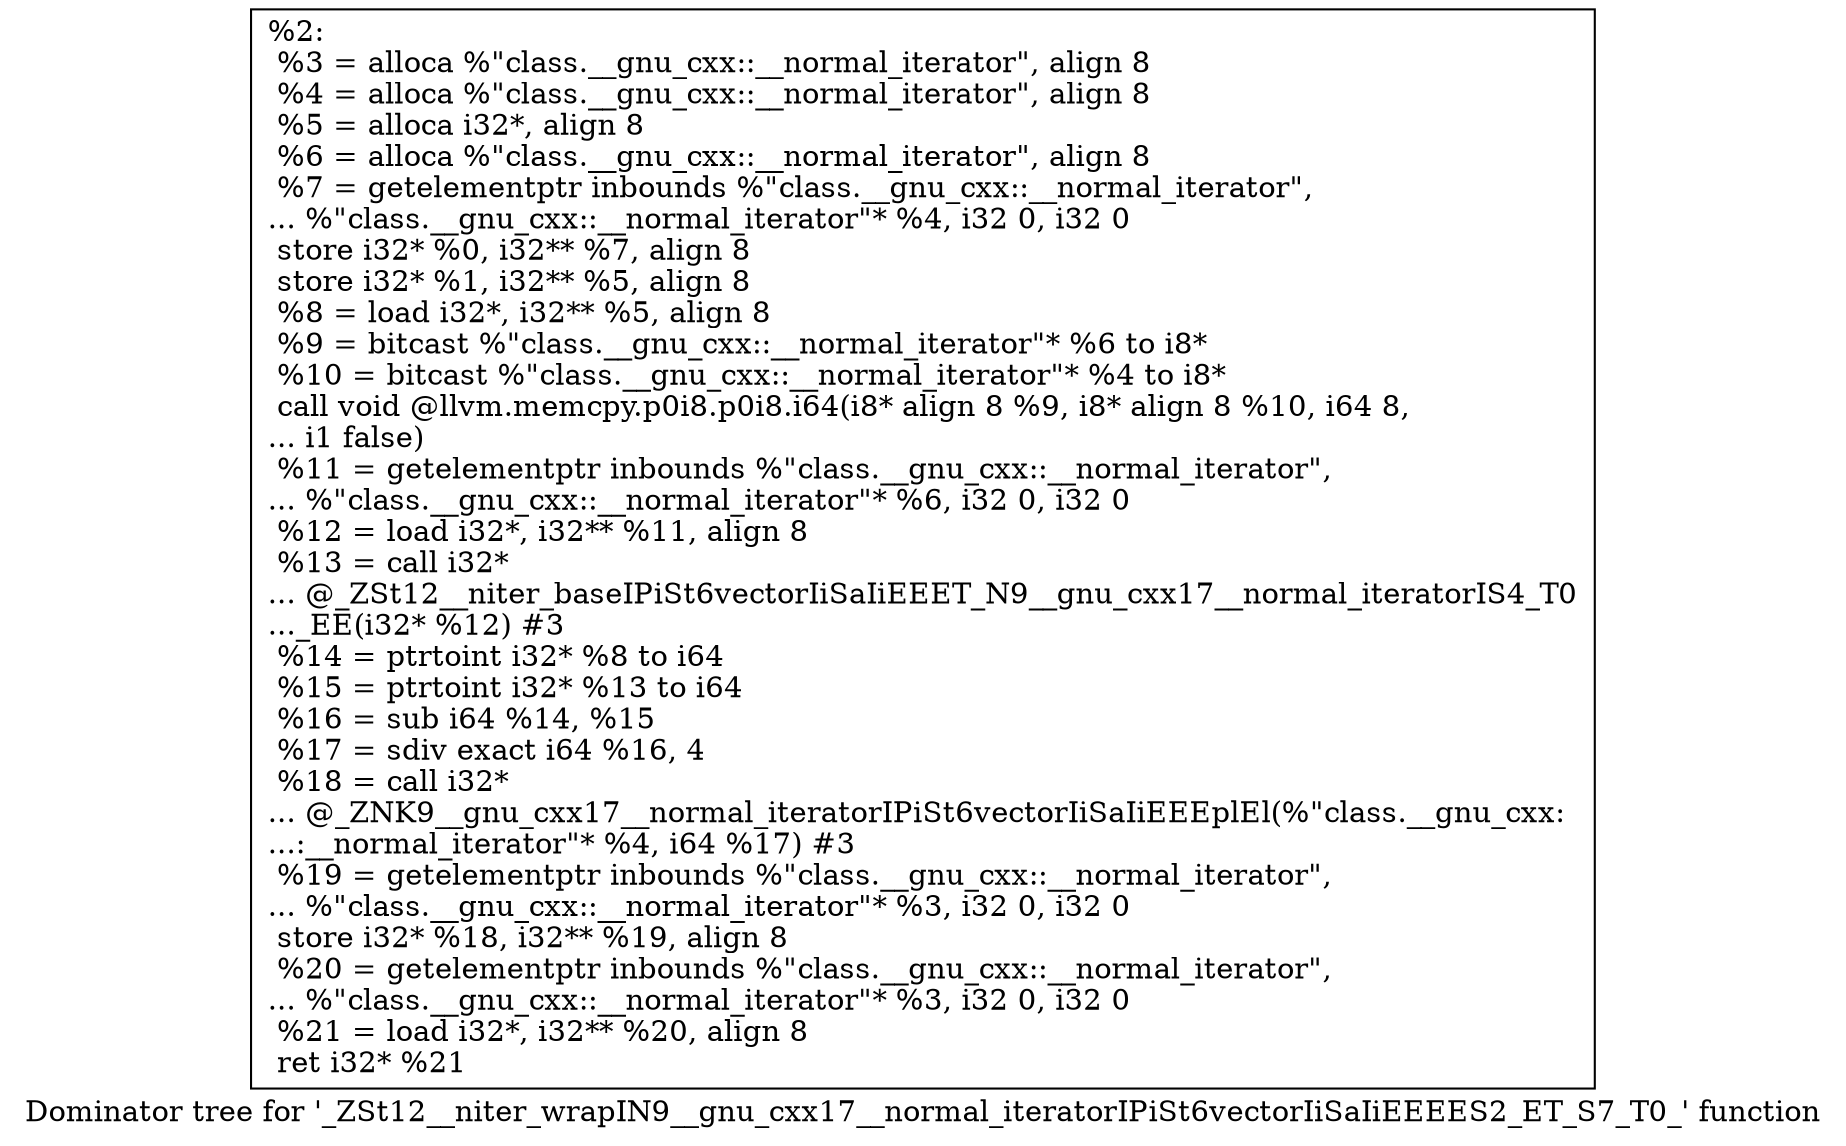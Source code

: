 digraph "Dominator tree for '_ZSt12__niter_wrapIN9__gnu_cxx17__normal_iteratorIPiSt6vectorIiSaIiEEEES2_ET_S7_T0_' function" {
	label="Dominator tree for '_ZSt12__niter_wrapIN9__gnu_cxx17__normal_iteratorIPiSt6vectorIiSaIiEEEES2_ET_S7_T0_' function";

	Node0x1476400 [shape=record,label="{%2:\l  %3 = alloca %\"class.__gnu_cxx::__normal_iterator\", align 8\l  %4 = alloca %\"class.__gnu_cxx::__normal_iterator\", align 8\l  %5 = alloca i32*, align 8\l  %6 = alloca %\"class.__gnu_cxx::__normal_iterator\", align 8\l  %7 = getelementptr inbounds %\"class.__gnu_cxx::__normal_iterator\",\l... %\"class.__gnu_cxx::__normal_iterator\"* %4, i32 0, i32 0\l  store i32* %0, i32** %7, align 8\l  store i32* %1, i32** %5, align 8\l  %8 = load i32*, i32** %5, align 8\l  %9 = bitcast %\"class.__gnu_cxx::__normal_iterator\"* %6 to i8*\l  %10 = bitcast %\"class.__gnu_cxx::__normal_iterator\"* %4 to i8*\l  call void @llvm.memcpy.p0i8.p0i8.i64(i8* align 8 %9, i8* align 8 %10, i64 8,\l... i1 false)\l  %11 = getelementptr inbounds %\"class.__gnu_cxx::__normal_iterator\",\l... %\"class.__gnu_cxx::__normal_iterator\"* %6, i32 0, i32 0\l  %12 = load i32*, i32** %11, align 8\l  %13 = call i32*\l... @_ZSt12__niter_baseIPiSt6vectorIiSaIiEEET_N9__gnu_cxx17__normal_iteratorIS4_T0\l..._EE(i32* %12) #3\l  %14 = ptrtoint i32* %8 to i64\l  %15 = ptrtoint i32* %13 to i64\l  %16 = sub i64 %14, %15\l  %17 = sdiv exact i64 %16, 4\l  %18 = call i32*\l... @_ZNK9__gnu_cxx17__normal_iteratorIPiSt6vectorIiSaIiEEEplEl(%\"class.__gnu_cxx:\l...:__normal_iterator\"* %4, i64 %17) #3\l  %19 = getelementptr inbounds %\"class.__gnu_cxx::__normal_iterator\",\l... %\"class.__gnu_cxx::__normal_iterator\"* %3, i32 0, i32 0\l  store i32* %18, i32** %19, align 8\l  %20 = getelementptr inbounds %\"class.__gnu_cxx::__normal_iterator\",\l... %\"class.__gnu_cxx::__normal_iterator\"* %3, i32 0, i32 0\l  %21 = load i32*, i32** %20, align 8\l  ret i32* %21\l}"];
}
